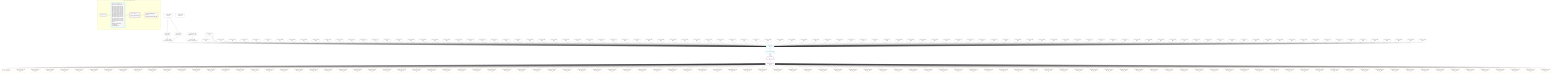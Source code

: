 %%{init: {'themeVariables': { 'fontSize': '12px'}}}%%
graph TD
    classDef path fill:#eee,stroke:#000,color:#000
    classDef plan fill:#fff,stroke-width:1px,color:#000
    classDef itemplan fill:#fff,stroke-width:2px,color:#000
    classDef unbatchedplan fill:#dff,stroke-width:1px,color:#000
    classDef sideeffectplan fill:#fcc,stroke-width:2px,color:#000
    classDef bucket fill:#f6f6f6,color:#000,stroke-width:2px,text-align:left


    %% plan dependencies
    Object13{{"Object[13∈0] ➊<br />ᐸ{pgSettings,withPgClient}ᐳ"}}:::plan
    Access11{{"Access[11∈0] ➊<br />ᐸ2.pgSettingsᐳ"}}:::plan
    Access12{{"Access[12∈0] ➊<br />ᐸ2.withPgClientᐳ"}}:::plan
    Access11 & Access12 --> Object13
    __Value2["__Value[2∈0] ➊<br />ᐸcontextᐳ"]:::plan
    __Value2 --> Access11
    __Value2 --> Access12
    Connection14{{"Connection[14∈0] ➊<br />ᐸ10ᐳ"}}:::plan
    Constant330{{"Constant[330∈0] ➊<br />ᐸ1ᐳ"}}:::plan
    Constant330 --> Connection14
    Lambda15{{"Lambda[15∈0] ➊<br />ᐸextractList_pgSelectApplyᐳ"}}:::plan
    Constant435{{"Constant[435∈0] ➊<br />ᐸ[ 'PRIMARY_KEY_ASC' ]ᐳ"}}:::plan
    Constant435 --> Lambda15
    __Value4["__Value[4∈0] ➊<br />ᐸrootValueᐳ"]:::plan
    Constant333{{"Constant[333∈0] ➊<br />ᐸ2ᐳ"}}:::plan
    Constant334{{"Constant[334∈0] ➊<br />ᐸ3ᐳ"}}:::plan
    Constant335{{"Constant[335∈0] ➊<br />ᐸ4ᐳ"}}:::plan
    Constant336{{"Constant[336∈0] ➊<br />ᐸ5ᐳ"}}:::plan
    Constant337{{"Constant[337∈0] ➊<br />ᐸ6ᐳ"}}:::plan
    Constant338{{"Constant[338∈0] ➊<br />ᐸ7ᐳ"}}:::plan
    Constant339{{"Constant[339∈0] ➊<br />ᐸ8ᐳ"}}:::plan
    Constant340{{"Constant[340∈0] ➊<br />ᐸ9ᐳ"}}:::plan
    Constant341{{"Constant[341∈0] ➊<br />ᐸ10ᐳ"}}:::plan
    Constant342{{"Constant[342∈0] ➊<br />ᐸ11ᐳ"}}:::plan
    Constant343{{"Constant[343∈0] ➊<br />ᐸ12ᐳ"}}:::plan
    Constant344{{"Constant[344∈0] ➊<br />ᐸ13ᐳ"}}:::plan
    Constant345{{"Constant[345∈0] ➊<br />ᐸ14ᐳ"}}:::plan
    Constant346{{"Constant[346∈0] ➊<br />ᐸ15ᐳ"}}:::plan
    Constant347{{"Constant[347∈0] ➊<br />ᐸ16ᐳ"}}:::plan
    Constant348{{"Constant[348∈0] ➊<br />ᐸ17ᐳ"}}:::plan
    Constant349{{"Constant[349∈0] ➊<br />ᐸ18ᐳ"}}:::plan
    Constant350{{"Constant[350∈0] ➊<br />ᐸ19ᐳ"}}:::plan
    Constant351{{"Constant[351∈0] ➊<br />ᐸ20ᐳ"}}:::plan
    Constant352{{"Constant[352∈0] ➊<br />ᐸ21ᐳ"}}:::plan
    Constant353{{"Constant[353∈0] ➊<br />ᐸ22ᐳ"}}:::plan
    Constant354{{"Constant[354∈0] ➊<br />ᐸ23ᐳ"}}:::plan
    Constant355{{"Constant[355∈0] ➊<br />ᐸ24ᐳ"}}:::plan
    Constant356{{"Constant[356∈0] ➊<br />ᐸ25ᐳ"}}:::plan
    Constant357{{"Constant[357∈0] ➊<br />ᐸ26ᐳ"}}:::plan
    Constant358{{"Constant[358∈0] ➊<br />ᐸ27ᐳ"}}:::plan
    Constant359{{"Constant[359∈0] ➊<br />ᐸ28ᐳ"}}:::plan
    Constant360{{"Constant[360∈0] ➊<br />ᐸ29ᐳ"}}:::plan
    Constant361{{"Constant[361∈0] ➊<br />ᐸ30ᐳ"}}:::plan
    Constant362{{"Constant[362∈0] ➊<br />ᐸ31ᐳ"}}:::plan
    Constant363{{"Constant[363∈0] ➊<br />ᐸ32ᐳ"}}:::plan
    Constant364{{"Constant[364∈0] ➊<br />ᐸ33ᐳ"}}:::plan
    Constant365{{"Constant[365∈0] ➊<br />ᐸ34ᐳ"}}:::plan
    Constant366{{"Constant[366∈0] ➊<br />ᐸ35ᐳ"}}:::plan
    Constant367{{"Constant[367∈0] ➊<br />ᐸ36ᐳ"}}:::plan
    Constant368{{"Constant[368∈0] ➊<br />ᐸ37ᐳ"}}:::plan
    Constant369{{"Constant[369∈0] ➊<br />ᐸ38ᐳ"}}:::plan
    Constant370{{"Constant[370∈0] ➊<br />ᐸ39ᐳ"}}:::plan
    Constant371{{"Constant[371∈0] ➊<br />ᐸ40ᐳ"}}:::plan
    Constant372{{"Constant[372∈0] ➊<br />ᐸ41ᐳ"}}:::plan
    Constant373{{"Constant[373∈0] ➊<br />ᐸ42ᐳ"}}:::plan
    Constant374{{"Constant[374∈0] ➊<br />ᐸ43ᐳ"}}:::plan
    Constant375{{"Constant[375∈0] ➊<br />ᐸ44ᐳ"}}:::plan
    Constant376{{"Constant[376∈0] ➊<br />ᐸ45ᐳ"}}:::plan
    Constant377{{"Constant[377∈0] ➊<br />ᐸ46ᐳ"}}:::plan
    Constant378{{"Constant[378∈0] ➊<br />ᐸ47ᐳ"}}:::plan
    Constant379{{"Constant[379∈0] ➊<br />ᐸ48ᐳ"}}:::plan
    Constant380{{"Constant[380∈0] ➊<br />ᐸ49ᐳ"}}:::plan
    Constant381{{"Constant[381∈0] ➊<br />ᐸ50ᐳ"}}:::plan
    Constant382{{"Constant[382∈0] ➊<br />ᐸ51ᐳ"}}:::plan
    Constant383{{"Constant[383∈0] ➊<br />ᐸ52ᐳ"}}:::plan
    Constant384{{"Constant[384∈0] ➊<br />ᐸ53ᐳ"}}:::plan
    Constant385{{"Constant[385∈0] ➊<br />ᐸ54ᐳ"}}:::plan
    Constant386{{"Constant[386∈0] ➊<br />ᐸ55ᐳ"}}:::plan
    Constant387{{"Constant[387∈0] ➊<br />ᐸ56ᐳ"}}:::plan
    Constant388{{"Constant[388∈0] ➊<br />ᐸ57ᐳ"}}:::plan
    Constant389{{"Constant[389∈0] ➊<br />ᐸ58ᐳ"}}:::plan
    Constant390{{"Constant[390∈0] ➊<br />ᐸ59ᐳ"}}:::plan
    Constant391{{"Constant[391∈0] ➊<br />ᐸ60ᐳ"}}:::plan
    Constant392{{"Constant[392∈0] ➊<br />ᐸ61ᐳ"}}:::plan
    Constant393{{"Constant[393∈0] ➊<br />ᐸ62ᐳ"}}:::plan
    Constant394{{"Constant[394∈0] ➊<br />ᐸ63ᐳ"}}:::plan
    Constant395{{"Constant[395∈0] ➊<br />ᐸ64ᐳ"}}:::plan
    Constant396{{"Constant[396∈0] ➊<br />ᐸ65ᐳ"}}:::plan
    Constant397{{"Constant[397∈0] ➊<br />ᐸ66ᐳ"}}:::plan
    Constant398{{"Constant[398∈0] ➊<br />ᐸ67ᐳ"}}:::plan
    Constant399{{"Constant[399∈0] ➊<br />ᐸ68ᐳ"}}:::plan
    Constant400{{"Constant[400∈0] ➊<br />ᐸ69ᐳ"}}:::plan
    Constant401{{"Constant[401∈0] ➊<br />ᐸ70ᐳ"}}:::plan
    Constant402{{"Constant[402∈0] ➊<br />ᐸ71ᐳ"}}:::plan
    Constant403{{"Constant[403∈0] ➊<br />ᐸ72ᐳ"}}:::plan
    Constant404{{"Constant[404∈0] ➊<br />ᐸ73ᐳ"}}:::plan
    Constant405{{"Constant[405∈0] ➊<br />ᐸ74ᐳ"}}:::plan
    Constant406{{"Constant[406∈0] ➊<br />ᐸ75ᐳ"}}:::plan
    Constant407{{"Constant[407∈0] ➊<br />ᐸ76ᐳ"}}:::plan
    Constant408{{"Constant[408∈0] ➊<br />ᐸ77ᐳ"}}:::plan
    Constant409{{"Constant[409∈0] ➊<br />ᐸ78ᐳ"}}:::plan
    Constant410{{"Constant[410∈0] ➊<br />ᐸ79ᐳ"}}:::plan
    Constant411{{"Constant[411∈0] ➊<br />ᐸ80ᐳ"}}:::plan
    Constant412{{"Constant[412∈0] ➊<br />ᐸ81ᐳ"}}:::plan
    Constant413{{"Constant[413∈0] ➊<br />ᐸ82ᐳ"}}:::plan
    Constant414{{"Constant[414∈0] ➊<br />ᐸ83ᐳ"}}:::plan
    Constant415{{"Constant[415∈0] ➊<br />ᐸ84ᐳ"}}:::plan
    Constant416{{"Constant[416∈0] ➊<br />ᐸ85ᐳ"}}:::plan
    Constant417{{"Constant[417∈0] ➊<br />ᐸ86ᐳ"}}:::plan
    Constant418{{"Constant[418∈0] ➊<br />ᐸ87ᐳ"}}:::plan
    Constant419{{"Constant[419∈0] ➊<br />ᐸ88ᐳ"}}:::plan
    Constant420{{"Constant[420∈0] ➊<br />ᐸ89ᐳ"}}:::plan
    Constant421{{"Constant[421∈0] ➊<br />ᐸ90ᐳ"}}:::plan
    Constant422{{"Constant[422∈0] ➊<br />ᐸ91ᐳ"}}:::plan
    Constant423{{"Constant[423∈0] ➊<br />ᐸ92ᐳ"}}:::plan
    Constant424{{"Constant[424∈0] ➊<br />ᐸ93ᐳ"}}:::plan
    Constant425{{"Constant[425∈0] ➊<br />ᐸ94ᐳ"}}:::plan
    Constant426{{"Constant[426∈0] ➊<br />ᐸ95ᐳ"}}:::plan
    Constant427{{"Constant[427∈0] ➊<br />ᐸ96ᐳ"}}:::plan
    Constant428{{"Constant[428∈0] ➊<br />ᐸ97ᐳ"}}:::plan
    Constant429{{"Constant[429∈0] ➊<br />ᐸ98ᐳ"}}:::plan
    Constant430{{"Constant[430∈0] ➊<br />ᐸ99ᐳ"}}:::plan
    Constant431{{"Constant[431∈0] ➊<br />ᐸ100ᐳ"}}:::plan
    Constant432{{"Constant[432∈0] ➊<br />ᐸ101ᐳ"}}:::plan
    Constant433{{"Constant[433∈0] ➊<br />ᐸ102ᐳ"}}:::plan
    Constant434{{"Constant[434∈0] ➊<br />ᐸ103ᐳ"}}:::plan
    PgSelect16[["PgSelect[16∈1] ➊<br />ᐸpostᐳ"]]:::plan
    Object13 & Lambda15 & Connection14 & Constant330 & Constant330 & Constant333 & Constant334 & Constant335 & Constant336 & Constant337 & Constant338 & Constant339 & Constant340 & Constant341 & Constant342 & Constant343 & Constant344 & Constant345 & Constant346 & Constant347 & Constant348 & Constant349 & Constant350 & Constant351 & Constant352 & Constant353 & Constant354 & Constant355 & Constant356 & Constant357 & Constant358 & Constant359 & Constant360 & Constant361 & Constant362 & Constant363 & Constant364 & Constant365 & Constant366 & Constant367 & Constant368 & Constant369 & Constant370 & Constant371 & Constant372 & Constant373 & Constant374 & Constant375 & Constant376 & Constant377 & Constant378 & Constant379 & Constant380 & Constant381 & Constant382 & Constant383 & Constant384 & Constant385 & Constant386 & Constant387 & Constant388 & Constant389 & Constant390 & Constant391 & Constant392 & Constant393 & Constant394 & Constant395 & Constant396 & Constant397 & Constant398 & Constant399 & Constant400 & Constant401 & Constant402 & Constant403 & Constant404 & Constant405 & Constant406 & Constant407 & Constant408 & Constant409 & Constant410 & Constant411 & Constant412 & Constant413 & Constant414 & Constant415 & Constant416 & Constant417 & Constant418 & Constant419 & Constant420 & Constant421 & Constant422 & Constant423 & Constant424 & Constant425 & Constant426 & Constant427 & Constant428 & Constant429 & Constant430 & Constant431 & Constant432 & Constant433 & Constant434 --> PgSelect16
    PgSelectRows17[["PgSelectRows[17∈1] ➊"]]:::plan
    PgSelect16 --> PgSelectRows17
    __Item18[/"__Item[18∈2]<br />ᐸ17ᐳ"\]:::itemplan
    PgSelectRows17 ==> __Item18
    PgSelectSingle19{{"PgSelectSingle[19∈2]<br />ᐸpostᐳ"}}:::plan
    __Item18 --> PgSelectSingle19
    PgClassExpression20{{"PgClassExpression[20∈3]<br />ᐸ__post__.”headline”ᐳ"}}:::plan
    PgSelectSingle19 --> PgClassExpression20
    PgClassExpression23{{"PgClassExpression[23∈3]<br />ᐸ”a”.”post_...lder! */<br />)ᐳ"}}:::plan
    PgSelectSingle19 --> PgClassExpression23
    PgClassExpression26{{"PgClassExpression[26∈3]<br />ᐸ”a”.”post_...lder! */<br />)ᐳ"}}:::plan
    PgSelectSingle19 --> PgClassExpression26
    PgClassExpression29{{"PgClassExpression[29∈3]<br />ᐸ”a”.”post_...lder! */<br />)ᐳ"}}:::plan
    PgSelectSingle19 --> PgClassExpression29
    PgClassExpression32{{"PgClassExpression[32∈3]<br />ᐸ”a”.”post_...lder! */<br />)ᐳ"}}:::plan
    PgSelectSingle19 --> PgClassExpression32
    PgClassExpression35{{"PgClassExpression[35∈3]<br />ᐸ”a”.”post_...lder! */<br />)ᐳ"}}:::plan
    PgSelectSingle19 --> PgClassExpression35
    PgClassExpression38{{"PgClassExpression[38∈3]<br />ᐸ”a”.”post_...lder! */<br />)ᐳ"}}:::plan
    PgSelectSingle19 --> PgClassExpression38
    PgClassExpression41{{"PgClassExpression[41∈3]<br />ᐸ”a”.”post_...lder! */<br />)ᐳ"}}:::plan
    PgSelectSingle19 --> PgClassExpression41
    PgClassExpression44{{"PgClassExpression[44∈3]<br />ᐸ”a”.”post_...lder! */<br />)ᐳ"}}:::plan
    PgSelectSingle19 --> PgClassExpression44
    PgClassExpression47{{"PgClassExpression[47∈3]<br />ᐸ”a”.”post_...lder! */<br />)ᐳ"}}:::plan
    PgSelectSingle19 --> PgClassExpression47
    PgClassExpression50{{"PgClassExpression[50∈3]<br />ᐸ”a”.”post_...lder! */<br />)ᐳ"}}:::plan
    PgSelectSingle19 --> PgClassExpression50
    PgClassExpression53{{"PgClassExpression[53∈3]<br />ᐸ”a”.”post_...lder! */<br />)ᐳ"}}:::plan
    PgSelectSingle19 --> PgClassExpression53
    PgClassExpression56{{"PgClassExpression[56∈3]<br />ᐸ”a”.”post_...lder! */<br />)ᐳ"}}:::plan
    PgSelectSingle19 --> PgClassExpression56
    PgClassExpression59{{"PgClassExpression[59∈3]<br />ᐸ”a”.”post_...lder! */<br />)ᐳ"}}:::plan
    PgSelectSingle19 --> PgClassExpression59
    PgClassExpression62{{"PgClassExpression[62∈3]<br />ᐸ”a”.”post_...lder! */<br />)ᐳ"}}:::plan
    PgSelectSingle19 --> PgClassExpression62
    PgClassExpression65{{"PgClassExpression[65∈3]<br />ᐸ”a”.”post_...lder! */<br />)ᐳ"}}:::plan
    PgSelectSingle19 --> PgClassExpression65
    PgClassExpression68{{"PgClassExpression[68∈3]<br />ᐸ”a”.”post_...lder! */<br />)ᐳ"}}:::plan
    PgSelectSingle19 --> PgClassExpression68
    PgClassExpression71{{"PgClassExpression[71∈3]<br />ᐸ”a”.”post_...lder! */<br />)ᐳ"}}:::plan
    PgSelectSingle19 --> PgClassExpression71
    PgClassExpression74{{"PgClassExpression[74∈3]<br />ᐸ”a”.”post_...lder! */<br />)ᐳ"}}:::plan
    PgSelectSingle19 --> PgClassExpression74
    PgClassExpression77{{"PgClassExpression[77∈3]<br />ᐸ”a”.”post_...lder! */<br />)ᐳ"}}:::plan
    PgSelectSingle19 --> PgClassExpression77
    PgClassExpression80{{"PgClassExpression[80∈3]<br />ᐸ”a”.”post_...lder! */<br />)ᐳ"}}:::plan
    PgSelectSingle19 --> PgClassExpression80
    PgClassExpression83{{"PgClassExpression[83∈3]<br />ᐸ”a”.”post_...lder! */<br />)ᐳ"}}:::plan
    PgSelectSingle19 --> PgClassExpression83
    PgClassExpression86{{"PgClassExpression[86∈3]<br />ᐸ”a”.”post_...lder! */<br />)ᐳ"}}:::plan
    PgSelectSingle19 --> PgClassExpression86
    PgClassExpression89{{"PgClassExpression[89∈3]<br />ᐸ”a”.”post_...lder! */<br />)ᐳ"}}:::plan
    PgSelectSingle19 --> PgClassExpression89
    PgClassExpression92{{"PgClassExpression[92∈3]<br />ᐸ”a”.”post_...lder! */<br />)ᐳ"}}:::plan
    PgSelectSingle19 --> PgClassExpression92
    PgClassExpression95{{"PgClassExpression[95∈3]<br />ᐸ”a”.”post_...lder! */<br />)ᐳ"}}:::plan
    PgSelectSingle19 --> PgClassExpression95
    PgClassExpression98{{"PgClassExpression[98∈3]<br />ᐸ”a”.”post_...lder! */<br />)ᐳ"}}:::plan
    PgSelectSingle19 --> PgClassExpression98
    PgClassExpression101{{"PgClassExpression[101∈3]<br />ᐸ”a”.”post_...lder! */<br />)ᐳ"}}:::plan
    PgSelectSingle19 --> PgClassExpression101
    PgClassExpression104{{"PgClassExpression[104∈3]<br />ᐸ”a”.”post_...lder! */<br />)ᐳ"}}:::plan
    PgSelectSingle19 --> PgClassExpression104
    PgClassExpression107{{"PgClassExpression[107∈3]<br />ᐸ”a”.”post_...lder! */<br />)ᐳ"}}:::plan
    PgSelectSingle19 --> PgClassExpression107
    PgClassExpression110{{"PgClassExpression[110∈3]<br />ᐸ”a”.”post_...lder! */<br />)ᐳ"}}:::plan
    PgSelectSingle19 --> PgClassExpression110
    PgClassExpression113{{"PgClassExpression[113∈3]<br />ᐸ”a”.”post_...lder! */<br />)ᐳ"}}:::plan
    PgSelectSingle19 --> PgClassExpression113
    PgClassExpression116{{"PgClassExpression[116∈3]<br />ᐸ”a”.”post_...lder! */<br />)ᐳ"}}:::plan
    PgSelectSingle19 --> PgClassExpression116
    PgClassExpression119{{"PgClassExpression[119∈3]<br />ᐸ”a”.”post_...lder! */<br />)ᐳ"}}:::plan
    PgSelectSingle19 --> PgClassExpression119
    PgClassExpression122{{"PgClassExpression[122∈3]<br />ᐸ”a”.”post_...lder! */<br />)ᐳ"}}:::plan
    PgSelectSingle19 --> PgClassExpression122
    PgClassExpression125{{"PgClassExpression[125∈3]<br />ᐸ”a”.”post_...lder! */<br />)ᐳ"}}:::plan
    PgSelectSingle19 --> PgClassExpression125
    PgClassExpression128{{"PgClassExpression[128∈3]<br />ᐸ”a”.”post_...lder! */<br />)ᐳ"}}:::plan
    PgSelectSingle19 --> PgClassExpression128
    PgClassExpression131{{"PgClassExpression[131∈3]<br />ᐸ”a”.”post_...lder! */<br />)ᐳ"}}:::plan
    PgSelectSingle19 --> PgClassExpression131
    PgClassExpression134{{"PgClassExpression[134∈3]<br />ᐸ”a”.”post_...lder! */<br />)ᐳ"}}:::plan
    PgSelectSingle19 --> PgClassExpression134
    PgClassExpression137{{"PgClassExpression[137∈3]<br />ᐸ”a”.”post_...lder! */<br />)ᐳ"}}:::plan
    PgSelectSingle19 --> PgClassExpression137
    PgClassExpression140{{"PgClassExpression[140∈3]<br />ᐸ”a”.”post_...lder! */<br />)ᐳ"}}:::plan
    PgSelectSingle19 --> PgClassExpression140
    PgClassExpression143{{"PgClassExpression[143∈3]<br />ᐸ”a”.”post_...lder! */<br />)ᐳ"}}:::plan
    PgSelectSingle19 --> PgClassExpression143
    PgClassExpression146{{"PgClassExpression[146∈3]<br />ᐸ”a”.”post_...lder! */<br />)ᐳ"}}:::plan
    PgSelectSingle19 --> PgClassExpression146
    PgClassExpression149{{"PgClassExpression[149∈3]<br />ᐸ”a”.”post_...lder! */<br />)ᐳ"}}:::plan
    PgSelectSingle19 --> PgClassExpression149
    PgClassExpression152{{"PgClassExpression[152∈3]<br />ᐸ”a”.”post_...lder! */<br />)ᐳ"}}:::plan
    PgSelectSingle19 --> PgClassExpression152
    PgClassExpression155{{"PgClassExpression[155∈3]<br />ᐸ”a”.”post_...lder! */<br />)ᐳ"}}:::plan
    PgSelectSingle19 --> PgClassExpression155
    PgClassExpression158{{"PgClassExpression[158∈3]<br />ᐸ”a”.”post_...lder! */<br />)ᐳ"}}:::plan
    PgSelectSingle19 --> PgClassExpression158
    PgClassExpression161{{"PgClassExpression[161∈3]<br />ᐸ”a”.”post_...lder! */<br />)ᐳ"}}:::plan
    PgSelectSingle19 --> PgClassExpression161
    PgClassExpression164{{"PgClassExpression[164∈3]<br />ᐸ”a”.”post_...lder! */<br />)ᐳ"}}:::plan
    PgSelectSingle19 --> PgClassExpression164
    PgClassExpression167{{"PgClassExpression[167∈3]<br />ᐸ”a”.”post_...lder! */<br />)ᐳ"}}:::plan
    PgSelectSingle19 --> PgClassExpression167
    PgClassExpression170{{"PgClassExpression[170∈3]<br />ᐸ”a”.”post_...lder! */<br />)ᐳ"}}:::plan
    PgSelectSingle19 --> PgClassExpression170
    PgClassExpression173{{"PgClassExpression[173∈3]<br />ᐸ”a”.”post_...lder! */<br />)ᐳ"}}:::plan
    PgSelectSingle19 --> PgClassExpression173
    PgClassExpression176{{"PgClassExpression[176∈3]<br />ᐸ”a”.”post_...lder! */<br />)ᐳ"}}:::plan
    PgSelectSingle19 --> PgClassExpression176
    PgClassExpression179{{"PgClassExpression[179∈3]<br />ᐸ”a”.”post_...lder! */<br />)ᐳ"}}:::plan
    PgSelectSingle19 --> PgClassExpression179
    PgClassExpression182{{"PgClassExpression[182∈3]<br />ᐸ”a”.”post_...lder! */<br />)ᐳ"}}:::plan
    PgSelectSingle19 --> PgClassExpression182
    PgClassExpression185{{"PgClassExpression[185∈3]<br />ᐸ”a”.”post_...lder! */<br />)ᐳ"}}:::plan
    PgSelectSingle19 --> PgClassExpression185
    PgClassExpression188{{"PgClassExpression[188∈3]<br />ᐸ”a”.”post_...lder! */<br />)ᐳ"}}:::plan
    PgSelectSingle19 --> PgClassExpression188
    PgClassExpression191{{"PgClassExpression[191∈3]<br />ᐸ”a”.”post_...lder! */<br />)ᐳ"}}:::plan
    PgSelectSingle19 --> PgClassExpression191
    PgClassExpression194{{"PgClassExpression[194∈3]<br />ᐸ”a”.”post_...lder! */<br />)ᐳ"}}:::plan
    PgSelectSingle19 --> PgClassExpression194
    PgClassExpression197{{"PgClassExpression[197∈3]<br />ᐸ”a”.”post_...lder! */<br />)ᐳ"}}:::plan
    PgSelectSingle19 --> PgClassExpression197
    PgClassExpression200{{"PgClassExpression[200∈3]<br />ᐸ”a”.”post_...lder! */<br />)ᐳ"}}:::plan
    PgSelectSingle19 --> PgClassExpression200
    PgClassExpression203{{"PgClassExpression[203∈3]<br />ᐸ”a”.”post_...lder! */<br />)ᐳ"}}:::plan
    PgSelectSingle19 --> PgClassExpression203
    PgClassExpression206{{"PgClassExpression[206∈3]<br />ᐸ”a”.”post_...lder! */<br />)ᐳ"}}:::plan
    PgSelectSingle19 --> PgClassExpression206
    PgClassExpression209{{"PgClassExpression[209∈3]<br />ᐸ”a”.”post_...lder! */<br />)ᐳ"}}:::plan
    PgSelectSingle19 --> PgClassExpression209
    PgClassExpression212{{"PgClassExpression[212∈3]<br />ᐸ”a”.”post_...lder! */<br />)ᐳ"}}:::plan
    PgSelectSingle19 --> PgClassExpression212
    PgClassExpression215{{"PgClassExpression[215∈3]<br />ᐸ”a”.”post_...lder! */<br />)ᐳ"}}:::plan
    PgSelectSingle19 --> PgClassExpression215
    PgClassExpression218{{"PgClassExpression[218∈3]<br />ᐸ”a”.”post_...lder! */<br />)ᐳ"}}:::plan
    PgSelectSingle19 --> PgClassExpression218
    PgClassExpression221{{"PgClassExpression[221∈3]<br />ᐸ”a”.”post_...lder! */<br />)ᐳ"}}:::plan
    PgSelectSingle19 --> PgClassExpression221
    PgClassExpression224{{"PgClassExpression[224∈3]<br />ᐸ”a”.”post_...lder! */<br />)ᐳ"}}:::plan
    PgSelectSingle19 --> PgClassExpression224
    PgClassExpression227{{"PgClassExpression[227∈3]<br />ᐸ”a”.”post_...lder! */<br />)ᐳ"}}:::plan
    PgSelectSingle19 --> PgClassExpression227
    PgClassExpression230{{"PgClassExpression[230∈3]<br />ᐸ”a”.”post_...lder! */<br />)ᐳ"}}:::plan
    PgSelectSingle19 --> PgClassExpression230
    PgClassExpression233{{"PgClassExpression[233∈3]<br />ᐸ”a”.”post_...lder! */<br />)ᐳ"}}:::plan
    PgSelectSingle19 --> PgClassExpression233
    PgClassExpression236{{"PgClassExpression[236∈3]<br />ᐸ”a”.”post_...lder! */<br />)ᐳ"}}:::plan
    PgSelectSingle19 --> PgClassExpression236
    PgClassExpression239{{"PgClassExpression[239∈3]<br />ᐸ”a”.”post_...lder! */<br />)ᐳ"}}:::plan
    PgSelectSingle19 --> PgClassExpression239
    PgClassExpression242{{"PgClassExpression[242∈3]<br />ᐸ”a”.”post_...lder! */<br />)ᐳ"}}:::plan
    PgSelectSingle19 --> PgClassExpression242
    PgClassExpression245{{"PgClassExpression[245∈3]<br />ᐸ”a”.”post_...lder! */<br />)ᐳ"}}:::plan
    PgSelectSingle19 --> PgClassExpression245
    PgClassExpression248{{"PgClassExpression[248∈3]<br />ᐸ”a”.”post_...lder! */<br />)ᐳ"}}:::plan
    PgSelectSingle19 --> PgClassExpression248
    PgClassExpression251{{"PgClassExpression[251∈3]<br />ᐸ”a”.”post_...lder! */<br />)ᐳ"}}:::plan
    PgSelectSingle19 --> PgClassExpression251
    PgClassExpression254{{"PgClassExpression[254∈3]<br />ᐸ”a”.”post_...lder! */<br />)ᐳ"}}:::plan
    PgSelectSingle19 --> PgClassExpression254
    PgClassExpression257{{"PgClassExpression[257∈3]<br />ᐸ”a”.”post_...lder! */<br />)ᐳ"}}:::plan
    PgSelectSingle19 --> PgClassExpression257
    PgClassExpression260{{"PgClassExpression[260∈3]<br />ᐸ”a”.”post_...lder! */<br />)ᐳ"}}:::plan
    PgSelectSingle19 --> PgClassExpression260
    PgClassExpression263{{"PgClassExpression[263∈3]<br />ᐸ”a”.”post_...lder! */<br />)ᐳ"}}:::plan
    PgSelectSingle19 --> PgClassExpression263
    PgClassExpression266{{"PgClassExpression[266∈3]<br />ᐸ”a”.”post_...lder! */<br />)ᐳ"}}:::plan
    PgSelectSingle19 --> PgClassExpression266
    PgClassExpression269{{"PgClassExpression[269∈3]<br />ᐸ”a”.”post_...lder! */<br />)ᐳ"}}:::plan
    PgSelectSingle19 --> PgClassExpression269
    PgClassExpression272{{"PgClassExpression[272∈3]<br />ᐸ”a”.”post_...lder! */<br />)ᐳ"}}:::plan
    PgSelectSingle19 --> PgClassExpression272
    PgClassExpression275{{"PgClassExpression[275∈3]<br />ᐸ”a”.”post_...lder! */<br />)ᐳ"}}:::plan
    PgSelectSingle19 --> PgClassExpression275
    PgClassExpression278{{"PgClassExpression[278∈3]<br />ᐸ”a”.”post_...lder! */<br />)ᐳ"}}:::plan
    PgSelectSingle19 --> PgClassExpression278
    PgClassExpression281{{"PgClassExpression[281∈3]<br />ᐸ”a”.”post_...lder! */<br />)ᐳ"}}:::plan
    PgSelectSingle19 --> PgClassExpression281
    PgClassExpression284{{"PgClassExpression[284∈3]<br />ᐸ”a”.”post_...lder! */<br />)ᐳ"}}:::plan
    PgSelectSingle19 --> PgClassExpression284
    PgClassExpression287{{"PgClassExpression[287∈3]<br />ᐸ”a”.”post_...lder! */<br />)ᐳ"}}:::plan
    PgSelectSingle19 --> PgClassExpression287
    PgClassExpression290{{"PgClassExpression[290∈3]<br />ᐸ”a”.”post_...lder! */<br />)ᐳ"}}:::plan
    PgSelectSingle19 --> PgClassExpression290
    PgClassExpression293{{"PgClassExpression[293∈3]<br />ᐸ”a”.”post_...lder! */<br />)ᐳ"}}:::plan
    PgSelectSingle19 --> PgClassExpression293
    PgClassExpression296{{"PgClassExpression[296∈3]<br />ᐸ”a”.”post_...lder! */<br />)ᐳ"}}:::plan
    PgSelectSingle19 --> PgClassExpression296
    PgClassExpression299{{"PgClassExpression[299∈3]<br />ᐸ”a”.”post_...lder! */<br />)ᐳ"}}:::plan
    PgSelectSingle19 --> PgClassExpression299
    PgClassExpression302{{"PgClassExpression[302∈3]<br />ᐸ”a”.”post_...lder! */<br />)ᐳ"}}:::plan
    PgSelectSingle19 --> PgClassExpression302
    PgClassExpression305{{"PgClassExpression[305∈3]<br />ᐸ”a”.”post_...lder! */<br />)ᐳ"}}:::plan
    PgSelectSingle19 --> PgClassExpression305
    PgClassExpression308{{"PgClassExpression[308∈3]<br />ᐸ”a”.”post_...lder! */<br />)ᐳ"}}:::plan
    PgSelectSingle19 --> PgClassExpression308
    PgClassExpression311{{"PgClassExpression[311∈3]<br />ᐸ”a”.”post_...lder! */<br />)ᐳ"}}:::plan
    PgSelectSingle19 --> PgClassExpression311
    PgClassExpression314{{"PgClassExpression[314∈3]<br />ᐸ”a”.”post_...lder! */<br />)ᐳ"}}:::plan
    PgSelectSingle19 --> PgClassExpression314
    PgClassExpression317{{"PgClassExpression[317∈3]<br />ᐸ”a”.”post_...lder! */<br />)ᐳ"}}:::plan
    PgSelectSingle19 --> PgClassExpression317
    PgClassExpression320{{"PgClassExpression[320∈3]<br />ᐸ”a”.”post_...lder! */<br />)ᐳ"}}:::plan
    PgSelectSingle19 --> PgClassExpression320
    PgClassExpression323{{"PgClassExpression[323∈3]<br />ᐸ”a”.”post_...lder! */<br />)ᐳ"}}:::plan
    PgSelectSingle19 --> PgClassExpression323
    PgClassExpression326{{"PgClassExpression[326∈3]<br />ᐸ”a”.”post_...lder! */<br />)ᐳ"}}:::plan
    PgSelectSingle19 --> PgClassExpression326
    PgClassExpression329{{"PgClassExpression[329∈3]<br />ᐸ”a”.”post_...lder! */<br />)ᐳ"}}:::plan
    PgSelectSingle19 --> PgClassExpression329

    %% define steps

    subgraph "Buckets for queries/v4/json-overflow"
    Bucket0("Bucket 0 (root)"):::bucket
    classDef bucket0 stroke:#696969
    class Bucket0,__Value2,__Value4,Access11,Access12,Object13,Connection14,Lambda15,Constant330,Constant333,Constant334,Constant335,Constant336,Constant337,Constant338,Constant339,Constant340,Constant341,Constant342,Constant343,Constant344,Constant345,Constant346,Constant347,Constant348,Constant349,Constant350,Constant351,Constant352,Constant353,Constant354,Constant355,Constant356,Constant357,Constant358,Constant359,Constant360,Constant361,Constant362,Constant363,Constant364,Constant365,Constant366,Constant367,Constant368,Constant369,Constant370,Constant371,Constant372,Constant373,Constant374,Constant375,Constant376,Constant377,Constant378,Constant379,Constant380,Constant381,Constant382,Constant383,Constant384,Constant385,Constant386,Constant387,Constant388,Constant389,Constant390,Constant391,Constant392,Constant393,Constant394,Constant395,Constant396,Constant397,Constant398,Constant399,Constant400,Constant401,Constant402,Constant403,Constant404,Constant405,Constant406,Constant407,Constant408,Constant409,Constant410,Constant411,Constant412,Constant413,Constant414,Constant415,Constant416,Constant417,Constant418,Constant419,Constant420,Constant421,Constant422,Constant423,Constant424,Constant425,Constant426,Constant427,Constant428,Constant429,Constant430,Constant431,Constant432,Constant433,Constant434,Constant435 bucket0
    Bucket1("Bucket 1 (nullableBoundary)<br />Deps: 13, 15, 14, 330, 333, 334, 335, 336, 337, 338, 339, 340, 341, 342, 343, 344, 345, 346, 347, 348, 349, 350, 351, 352, 353, 354, 355, 356, 357, 358, 359, 360, 361, 362, 363, 364, 365, 366, 367, 368, 369, 370, 371, 372, 373, 374, 375, 376, 377, 378, 379, 380, 381, 382, 383, 384, 385, 386, 387, 388, 389, 390, 391, 392, 393, 394, 395, 396, 397, 398, 399, 400, 401, 402, 403, 404, 405, 406, 407, 408, 409, 410, 411, 412, 413, 414, 415, 416, 417, 418, 419, 420, 421, 422, 423, 424, 425, 426, 427, 428, 429, 430, 431, 432, 433, 434<br /><br />ROOT Connectionᐸ10ᐳ[14]<br />1: PgSelect[16]<br />2: PgSelectRows[17]"):::bucket
    classDef bucket1 stroke:#00bfff
    class Bucket1,PgSelect16,PgSelectRows17 bucket1
    Bucket2("Bucket 2 (listItem)<br /><br />ROOT __Item{2}ᐸ17ᐳ[18]"):::bucket
    classDef bucket2 stroke:#7f007f
    class Bucket2,__Item18,PgSelectSingle19 bucket2
    Bucket3("Bucket 3 (nullableBoundary)<br />Deps: 19<br /><br />ROOT PgSelectSingle{2}ᐸpostᐳ[19]"):::bucket
    classDef bucket3 stroke:#ffa500
    class Bucket3,PgClassExpression20,PgClassExpression23,PgClassExpression26,PgClassExpression29,PgClassExpression32,PgClassExpression35,PgClassExpression38,PgClassExpression41,PgClassExpression44,PgClassExpression47,PgClassExpression50,PgClassExpression53,PgClassExpression56,PgClassExpression59,PgClassExpression62,PgClassExpression65,PgClassExpression68,PgClassExpression71,PgClassExpression74,PgClassExpression77,PgClassExpression80,PgClassExpression83,PgClassExpression86,PgClassExpression89,PgClassExpression92,PgClassExpression95,PgClassExpression98,PgClassExpression101,PgClassExpression104,PgClassExpression107,PgClassExpression110,PgClassExpression113,PgClassExpression116,PgClassExpression119,PgClassExpression122,PgClassExpression125,PgClassExpression128,PgClassExpression131,PgClassExpression134,PgClassExpression137,PgClassExpression140,PgClassExpression143,PgClassExpression146,PgClassExpression149,PgClassExpression152,PgClassExpression155,PgClassExpression158,PgClassExpression161,PgClassExpression164,PgClassExpression167,PgClassExpression170,PgClassExpression173,PgClassExpression176,PgClassExpression179,PgClassExpression182,PgClassExpression185,PgClassExpression188,PgClassExpression191,PgClassExpression194,PgClassExpression197,PgClassExpression200,PgClassExpression203,PgClassExpression206,PgClassExpression209,PgClassExpression212,PgClassExpression215,PgClassExpression218,PgClassExpression221,PgClassExpression224,PgClassExpression227,PgClassExpression230,PgClassExpression233,PgClassExpression236,PgClassExpression239,PgClassExpression242,PgClassExpression245,PgClassExpression248,PgClassExpression251,PgClassExpression254,PgClassExpression257,PgClassExpression260,PgClassExpression263,PgClassExpression266,PgClassExpression269,PgClassExpression272,PgClassExpression275,PgClassExpression278,PgClassExpression281,PgClassExpression284,PgClassExpression287,PgClassExpression290,PgClassExpression293,PgClassExpression296,PgClassExpression299,PgClassExpression302,PgClassExpression305,PgClassExpression308,PgClassExpression311,PgClassExpression314,PgClassExpression317,PgClassExpression320,PgClassExpression323,PgClassExpression326,PgClassExpression329 bucket3
    Bucket0 --> Bucket1
    Bucket1 --> Bucket2
    Bucket2 --> Bucket3
    end